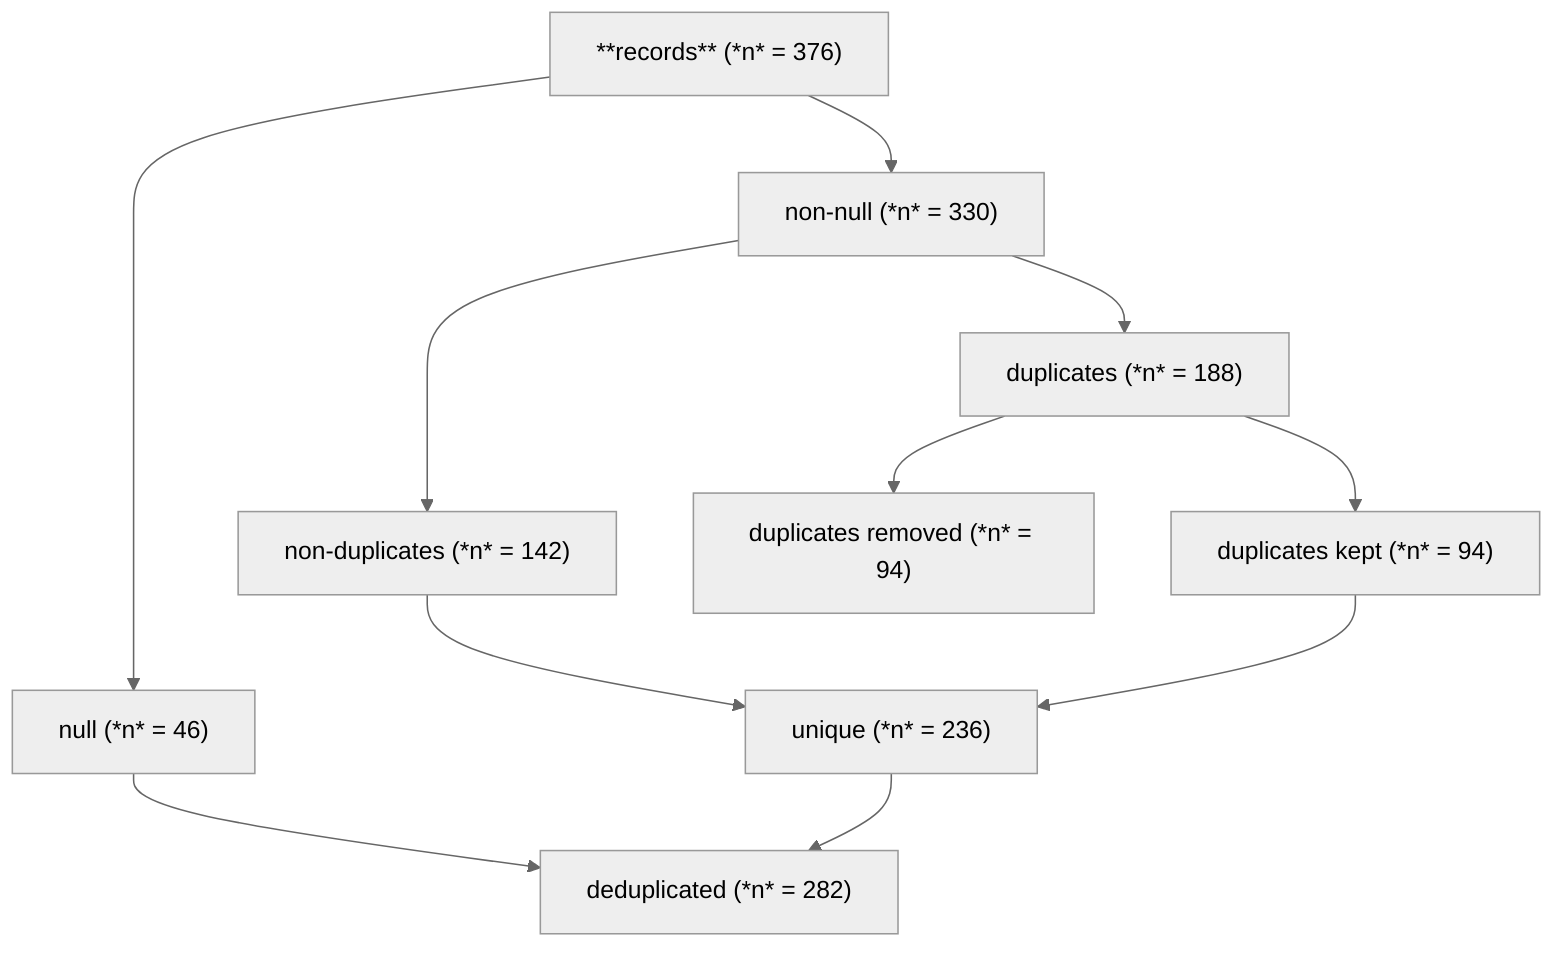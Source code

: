 ---
config:
  theme: neutral
  curve: stepBefore
---
graph TD;
A["**records** (*n* = 376)"];
B["null (*n* = 46)"];
C["non-null (*n* = 330)"];
D["non-duplicates (*n* = 142)"];
E["duplicates (*n* = 188)"];
F["duplicates kept (*n* = 94)"];
G["duplicates removed (*n* = 94)"];
H["unique (*n* = 236)"];
I["deduplicated (*n* = 282)"];

A --> B & C;
C --> D & E;
E --> F & G;
D & F --> H;
B & H --> I